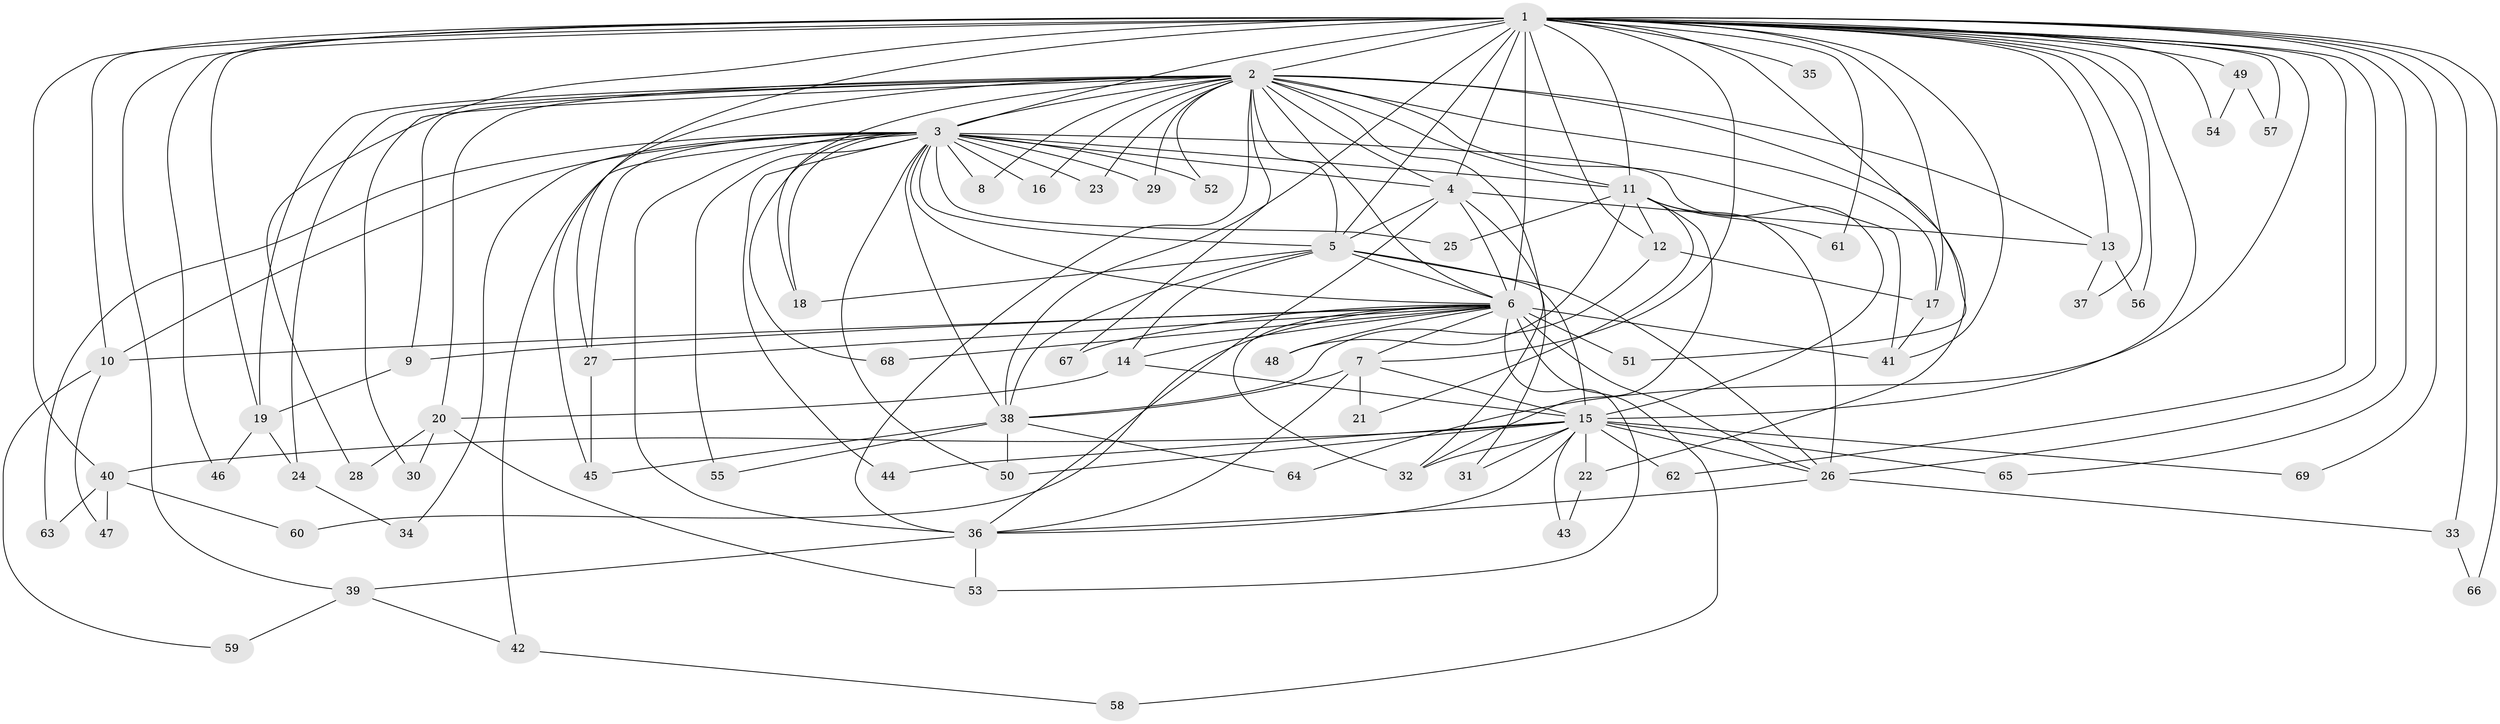 // original degree distribution, {21: 0.0072992700729927005, 18: 0.0072992700729927005, 31: 0.0072992700729927005, 32: 0.0072992700729927005, 12: 0.0072992700729927005, 28: 0.0072992700729927005, 25: 0.014598540145985401, 15: 0.0072992700729927005, 26: 0.0072992700729927005, 2: 0.5255474452554745, 4: 0.08029197080291971, 3: 0.19708029197080293, 6: 0.021897810218978103, 5: 0.08029197080291971, 8: 0.014598540145985401, 7: 0.0072992700729927005}
// Generated by graph-tools (version 1.1) at 2025/35/03/09/25 02:35:10]
// undirected, 69 vertices, 166 edges
graph export_dot {
graph [start="1"]
  node [color=gray90,style=filled];
  1;
  2;
  3;
  4;
  5;
  6;
  7;
  8;
  9;
  10;
  11;
  12;
  13;
  14;
  15;
  16;
  17;
  18;
  19;
  20;
  21;
  22;
  23;
  24;
  25;
  26;
  27;
  28;
  29;
  30;
  31;
  32;
  33;
  34;
  35;
  36;
  37;
  38;
  39;
  40;
  41;
  42;
  43;
  44;
  45;
  46;
  47;
  48;
  49;
  50;
  51;
  52;
  53;
  54;
  55;
  56;
  57;
  58;
  59;
  60;
  61;
  62;
  63;
  64;
  65;
  66;
  67;
  68;
  69;
  1 -- 2 [weight=6.0];
  1 -- 3 [weight=5.0];
  1 -- 4 [weight=3.0];
  1 -- 5 [weight=6.0];
  1 -- 6 [weight=19.0];
  1 -- 7 [weight=2.0];
  1 -- 10 [weight=1.0];
  1 -- 11 [weight=2.0];
  1 -- 12 [weight=1.0];
  1 -- 13 [weight=3.0];
  1 -- 15 [weight=3.0];
  1 -- 17 [weight=2.0];
  1 -- 19 [weight=1.0];
  1 -- 26 [weight=3.0];
  1 -- 27 [weight=1.0];
  1 -- 28 [weight=1.0];
  1 -- 33 [weight=1.0];
  1 -- 35 [weight=1.0];
  1 -- 37 [weight=1.0];
  1 -- 38 [weight=1.0];
  1 -- 39 [weight=2.0];
  1 -- 40 [weight=1.0];
  1 -- 41 [weight=1.0];
  1 -- 46 [weight=1.0];
  1 -- 49 [weight=2.0];
  1 -- 51 [weight=1.0];
  1 -- 54 [weight=1.0];
  1 -- 56 [weight=1.0];
  1 -- 57 [weight=1.0];
  1 -- 61 [weight=1.0];
  1 -- 62 [weight=1.0];
  1 -- 64 [weight=1.0];
  1 -- 65 [weight=1.0];
  1 -- 66 [weight=1.0];
  1 -- 69 [weight=1.0];
  2 -- 3 [weight=2.0];
  2 -- 4 [weight=2.0];
  2 -- 5 [weight=3.0];
  2 -- 6 [weight=4.0];
  2 -- 8 [weight=1.0];
  2 -- 9 [weight=1.0];
  2 -- 11 [weight=1.0];
  2 -- 13 [weight=1.0];
  2 -- 16 [weight=1.0];
  2 -- 17 [weight=1.0];
  2 -- 18 [weight=1.0];
  2 -- 19 [weight=1.0];
  2 -- 20 [weight=1.0];
  2 -- 22 [weight=1.0];
  2 -- 23 [weight=1.0];
  2 -- 24 [weight=1.0];
  2 -- 29 [weight=2.0];
  2 -- 30 [weight=1.0];
  2 -- 32 [weight=1.0];
  2 -- 36 [weight=1.0];
  2 -- 41 [weight=1.0];
  2 -- 45 [weight=1.0];
  2 -- 52 [weight=1.0];
  2 -- 67 [weight=1.0];
  3 -- 4 [weight=1.0];
  3 -- 5 [weight=1.0];
  3 -- 6 [weight=2.0];
  3 -- 8 [weight=2.0];
  3 -- 10 [weight=1.0];
  3 -- 11 [weight=1.0];
  3 -- 15 [weight=1.0];
  3 -- 16 [weight=1.0];
  3 -- 18 [weight=1.0];
  3 -- 23 [weight=1.0];
  3 -- 25 [weight=1.0];
  3 -- 27 [weight=2.0];
  3 -- 29 [weight=1.0];
  3 -- 34 [weight=1.0];
  3 -- 36 [weight=1.0];
  3 -- 38 [weight=1.0];
  3 -- 42 [weight=1.0];
  3 -- 44 [weight=1.0];
  3 -- 50 [weight=1.0];
  3 -- 52 [weight=1.0];
  3 -- 55 [weight=1.0];
  3 -- 63 [weight=1.0];
  3 -- 68 [weight=1.0];
  4 -- 5 [weight=1.0];
  4 -- 6 [weight=3.0];
  4 -- 13 [weight=1.0];
  4 -- 31 [weight=1.0];
  4 -- 36 [weight=1.0];
  5 -- 6 [weight=2.0];
  5 -- 14 [weight=2.0];
  5 -- 15 [weight=13.0];
  5 -- 18 [weight=1.0];
  5 -- 26 [weight=1.0];
  5 -- 38 [weight=1.0];
  6 -- 7 [weight=1.0];
  6 -- 9 [weight=1.0];
  6 -- 10 [weight=1.0];
  6 -- 14 [weight=1.0];
  6 -- 26 [weight=1.0];
  6 -- 27 [weight=1.0];
  6 -- 32 [weight=1.0];
  6 -- 41 [weight=2.0];
  6 -- 48 [weight=1.0];
  6 -- 51 [weight=2.0];
  6 -- 53 [weight=1.0];
  6 -- 58 [weight=1.0];
  6 -- 60 [weight=1.0];
  6 -- 67 [weight=1.0];
  6 -- 68 [weight=1.0];
  7 -- 15 [weight=1.0];
  7 -- 21 [weight=1.0];
  7 -- 36 [weight=1.0];
  7 -- 38 [weight=1.0];
  9 -- 19 [weight=1.0];
  10 -- 47 [weight=1.0];
  10 -- 59 [weight=1.0];
  11 -- 12 [weight=1.0];
  11 -- 21 [weight=1.0];
  11 -- 25 [weight=1.0];
  11 -- 26 [weight=1.0];
  11 -- 32 [weight=1.0];
  11 -- 48 [weight=1.0];
  11 -- 61 [weight=1.0];
  12 -- 17 [weight=1.0];
  12 -- 38 [weight=1.0];
  13 -- 37 [weight=1.0];
  13 -- 56 [weight=1.0];
  14 -- 15 [weight=1.0];
  14 -- 20 [weight=1.0];
  15 -- 22 [weight=1.0];
  15 -- 26 [weight=1.0];
  15 -- 31 [weight=1.0];
  15 -- 32 [weight=1.0];
  15 -- 36 [weight=1.0];
  15 -- 40 [weight=1.0];
  15 -- 43 [weight=1.0];
  15 -- 44 [weight=1.0];
  15 -- 50 [weight=1.0];
  15 -- 62 [weight=1.0];
  15 -- 65 [weight=1.0];
  15 -- 69 [weight=1.0];
  17 -- 41 [weight=1.0];
  19 -- 24 [weight=1.0];
  19 -- 46 [weight=1.0];
  20 -- 28 [weight=1.0];
  20 -- 30 [weight=1.0];
  20 -- 53 [weight=1.0];
  22 -- 43 [weight=1.0];
  24 -- 34 [weight=1.0];
  26 -- 33 [weight=1.0];
  26 -- 36 [weight=1.0];
  27 -- 45 [weight=1.0];
  33 -- 66 [weight=1.0];
  36 -- 39 [weight=2.0];
  36 -- 53 [weight=1.0];
  38 -- 45 [weight=1.0];
  38 -- 50 [weight=1.0];
  38 -- 55 [weight=1.0];
  38 -- 64 [weight=1.0];
  39 -- 42 [weight=1.0];
  39 -- 59 [weight=1.0];
  40 -- 47 [weight=1.0];
  40 -- 60 [weight=1.0];
  40 -- 63 [weight=1.0];
  42 -- 58 [weight=1.0];
  49 -- 54 [weight=1.0];
  49 -- 57 [weight=1.0];
}
